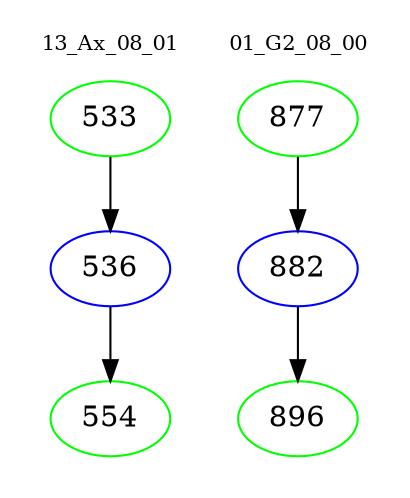 digraph{
subgraph cluster_0 {
color = white
label = "13_Ax_08_01";
fontsize=10;
T0_533 [label="533", color="green"]
T0_533 -> T0_536 [color="black"]
T0_536 [label="536", color="blue"]
T0_536 -> T0_554 [color="black"]
T0_554 [label="554", color="green"]
}
subgraph cluster_1 {
color = white
label = "01_G2_08_00";
fontsize=10;
T1_877 [label="877", color="green"]
T1_877 -> T1_882 [color="black"]
T1_882 [label="882", color="blue"]
T1_882 -> T1_896 [color="black"]
T1_896 [label="896", color="green"]
}
}

